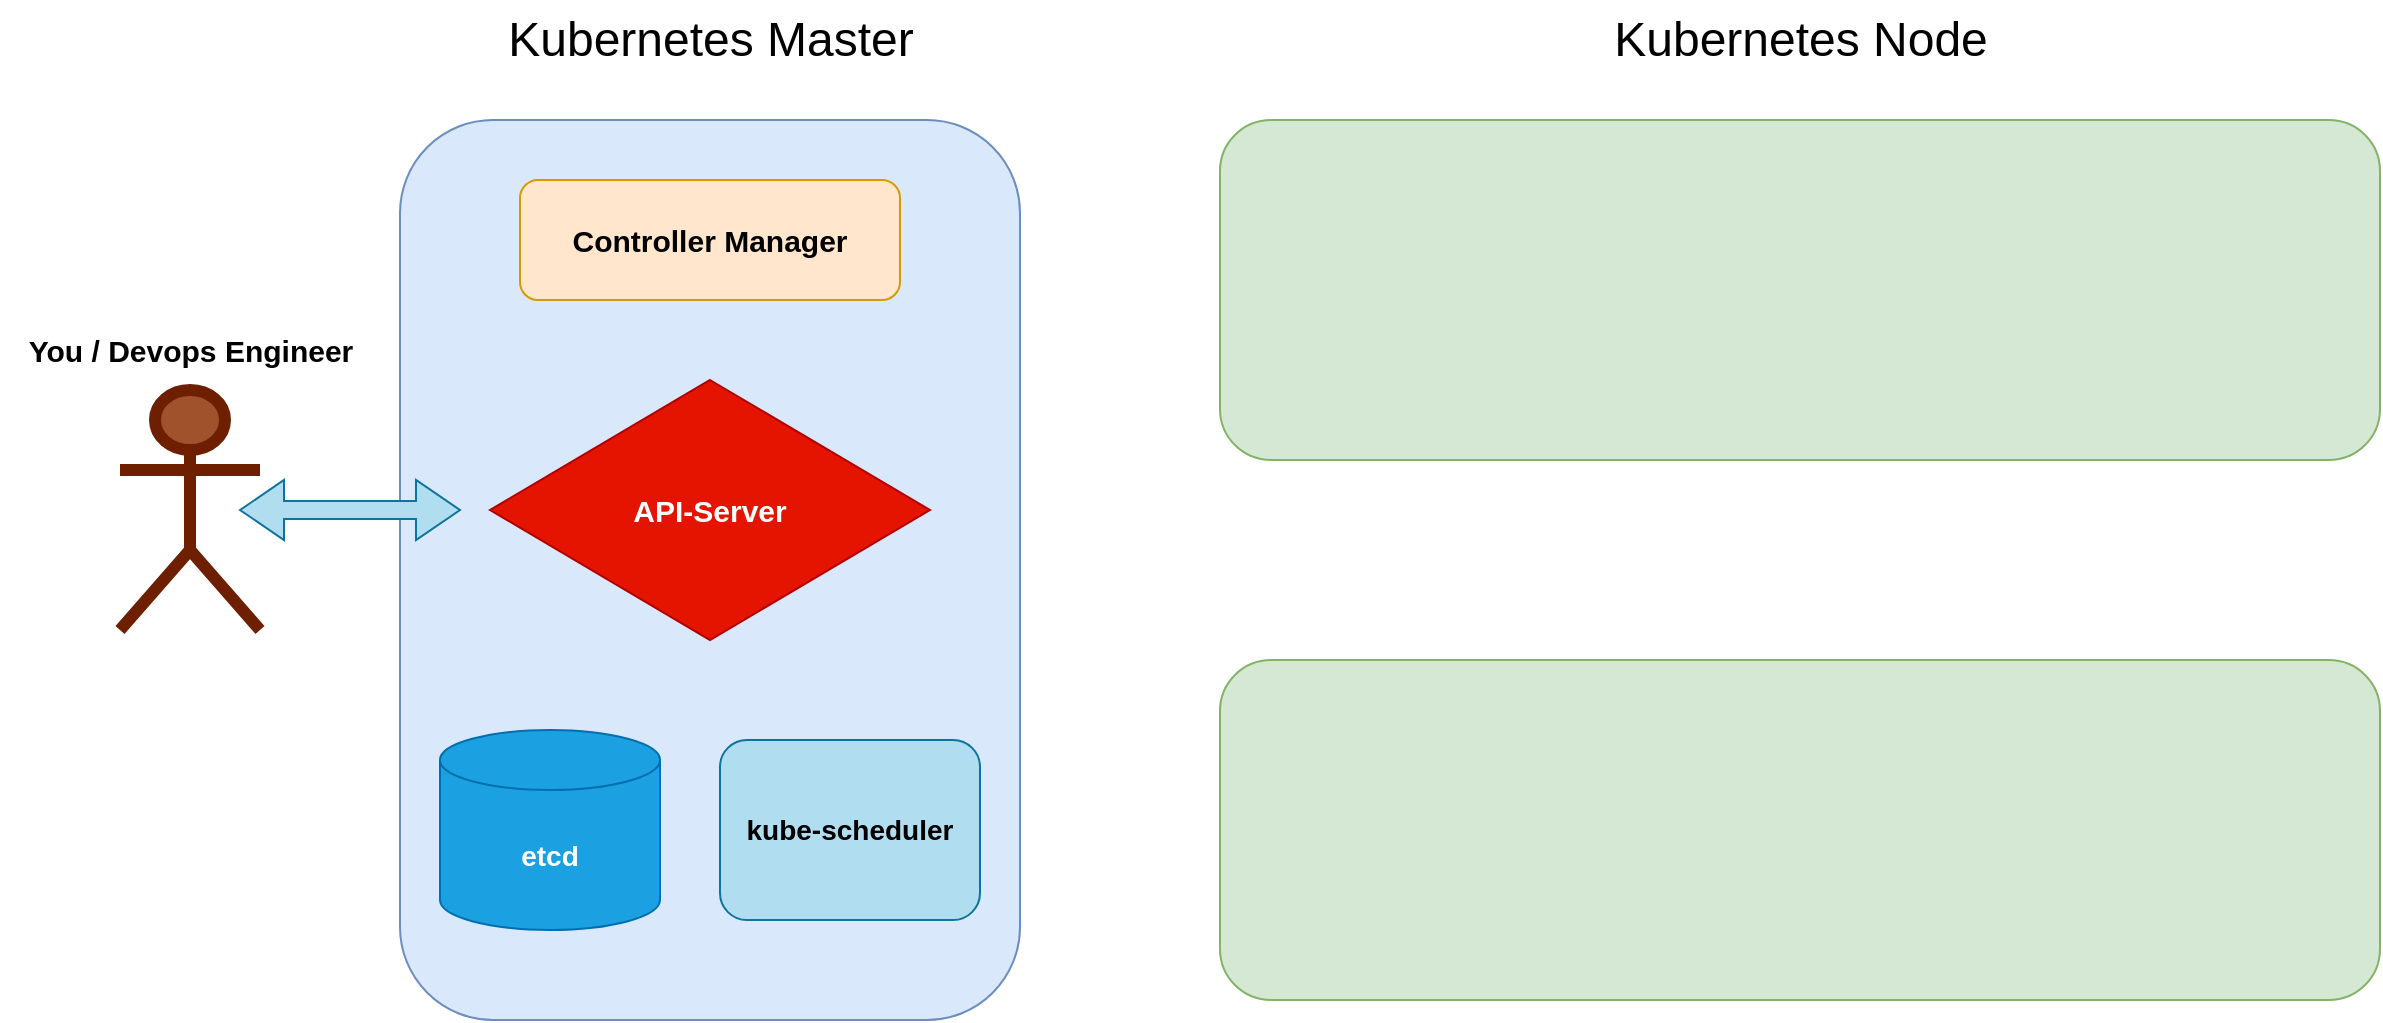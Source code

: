 <mxfile version="24.6.4" type="github">
  <diagram name="Sayfa -1" id="U_4Pkl_7rX-sTnU0dOA7">
    <mxGraphModel dx="1434" dy="786" grid="1" gridSize="10" guides="1" tooltips="1" connect="1" arrows="1" fold="1" page="1" pageScale="1" pageWidth="827" pageHeight="1169" math="0" shadow="0">
      <root>
        <mxCell id="0" />
        <mxCell id="1" parent="0" />
        <mxCell id="vOI9cqr_EnJIPSs-Lxci-1" value="" style="rounded=1;whiteSpace=wrap;html=1;fillColor=#dae8fc;strokeColor=#6c8ebf;" vertex="1" parent="1">
          <mxGeometry x="270" y="110" width="310" height="450" as="geometry" />
        </mxCell>
        <mxCell id="vOI9cqr_EnJIPSs-Lxci-2" value="" style="rounded=1;whiteSpace=wrap;html=1;fillColor=#d5e8d4;strokeColor=#82b366;" vertex="1" parent="1">
          <mxGeometry x="680" y="110" width="580" height="170" as="geometry" />
        </mxCell>
        <mxCell id="vOI9cqr_EnJIPSs-Lxci-3" value="&lt;font style=&quot;font-size: 24px;&quot;&gt;Kubernetes Master&lt;/font&gt;" style="text;html=1;align=center;verticalAlign=middle;resizable=0;points=[];autosize=1;strokeColor=none;fillColor=none;strokeWidth=6;" vertex="1" parent="1">
          <mxGeometry x="310" y="50" width="230" height="40" as="geometry" />
        </mxCell>
        <mxCell id="vOI9cqr_EnJIPSs-Lxci-4" value="&lt;font style=&quot;font-size: 24px;&quot;&gt;Kubernetes Node&lt;/font&gt;" style="text;html=1;align=center;verticalAlign=middle;resizable=0;points=[];autosize=1;strokeColor=none;fillColor=none;strokeWidth=6;" vertex="1" parent="1">
          <mxGeometry x="865" y="50" width="210" height="40" as="geometry" />
        </mxCell>
        <mxCell id="vOI9cqr_EnJIPSs-Lxci-5" value="&lt;font style=&quot;font-size: 14px;&quot;&gt;&lt;b&gt;etcd&lt;/b&gt;&lt;/font&gt;" style="shape=cylinder3;whiteSpace=wrap;html=1;boundedLbl=1;backgroundOutline=1;size=15;fillColor=#1ba1e2;fontColor=#ffffff;strokeColor=#006EAF;" vertex="1" parent="1">
          <mxGeometry x="290" y="415" width="110" height="100" as="geometry" />
        </mxCell>
        <mxCell id="vOI9cqr_EnJIPSs-Lxci-6" value="&lt;font style=&quot;font-size: 14px;&quot;&gt;&lt;b&gt;kube-scheduler&lt;/b&gt;&lt;/font&gt;" style="rounded=1;whiteSpace=wrap;html=1;fillColor=#b1ddf0;strokeColor=#10739e;" vertex="1" parent="1">
          <mxGeometry x="430" y="420" width="130" height="90" as="geometry" />
        </mxCell>
        <mxCell id="vOI9cqr_EnJIPSs-Lxci-7" value="&lt;font style=&quot;font-size: 15px;&quot;&gt;&lt;b&gt;API-Server&lt;/b&gt;&lt;/font&gt;" style="rhombus;whiteSpace=wrap;html=1;fillColor=#e51400;fontColor=#ffffff;strokeColor=#B20000;" vertex="1" parent="1">
          <mxGeometry x="315" y="240" width="220" height="130" as="geometry" />
        </mxCell>
        <mxCell id="vOI9cqr_EnJIPSs-Lxci-8" value="&lt;font style=&quot;font-size: 15px;&quot;&gt;&lt;b&gt;Controller Manager&lt;/b&gt;&lt;/font&gt;" style="rounded=1;whiteSpace=wrap;html=1;fillColor=#ffe6cc;strokeColor=#d79b00;" vertex="1" parent="1">
          <mxGeometry x="330" y="140" width="190" height="60" as="geometry" />
        </mxCell>
        <mxCell id="vOI9cqr_EnJIPSs-Lxci-9" value="Actor" style="shape=umlActor;verticalLabelPosition=bottom;verticalAlign=top;html=1;outlineConnect=0;fillColor=#a0522d;fontColor=#ffffff;strokeColor=#6D1F00;strokeWidth=6;" vertex="1" parent="1">
          <mxGeometry x="130" y="245" width="70" height="120" as="geometry" />
        </mxCell>
        <mxCell id="vOI9cqr_EnJIPSs-Lxci-14" value="&lt;font style=&quot;font-size: 15px;&quot;&gt;&lt;b&gt;You / Devops Engineer&lt;/b&gt;&lt;/font&gt;" style="text;html=1;align=center;verticalAlign=middle;resizable=0;points=[];autosize=1;strokeColor=none;fillColor=none;" vertex="1" parent="1">
          <mxGeometry x="70" y="210" width="190" height="30" as="geometry" />
        </mxCell>
        <mxCell id="vOI9cqr_EnJIPSs-Lxci-16" value="" style="shape=doubleArrow;whiteSpace=wrap;html=1;fillColor=#b1ddf0;strokeColor=#10739e;" vertex="1" parent="1">
          <mxGeometry x="190" y="290" width="110" height="30" as="geometry" />
        </mxCell>
        <mxCell id="vOI9cqr_EnJIPSs-Lxci-17" value="" style="rounded=1;whiteSpace=wrap;html=1;fillColor=#d5e8d4;strokeColor=#82b366;" vertex="1" parent="1">
          <mxGeometry x="680" y="380" width="580" height="170" as="geometry" />
        </mxCell>
      </root>
    </mxGraphModel>
  </diagram>
</mxfile>
